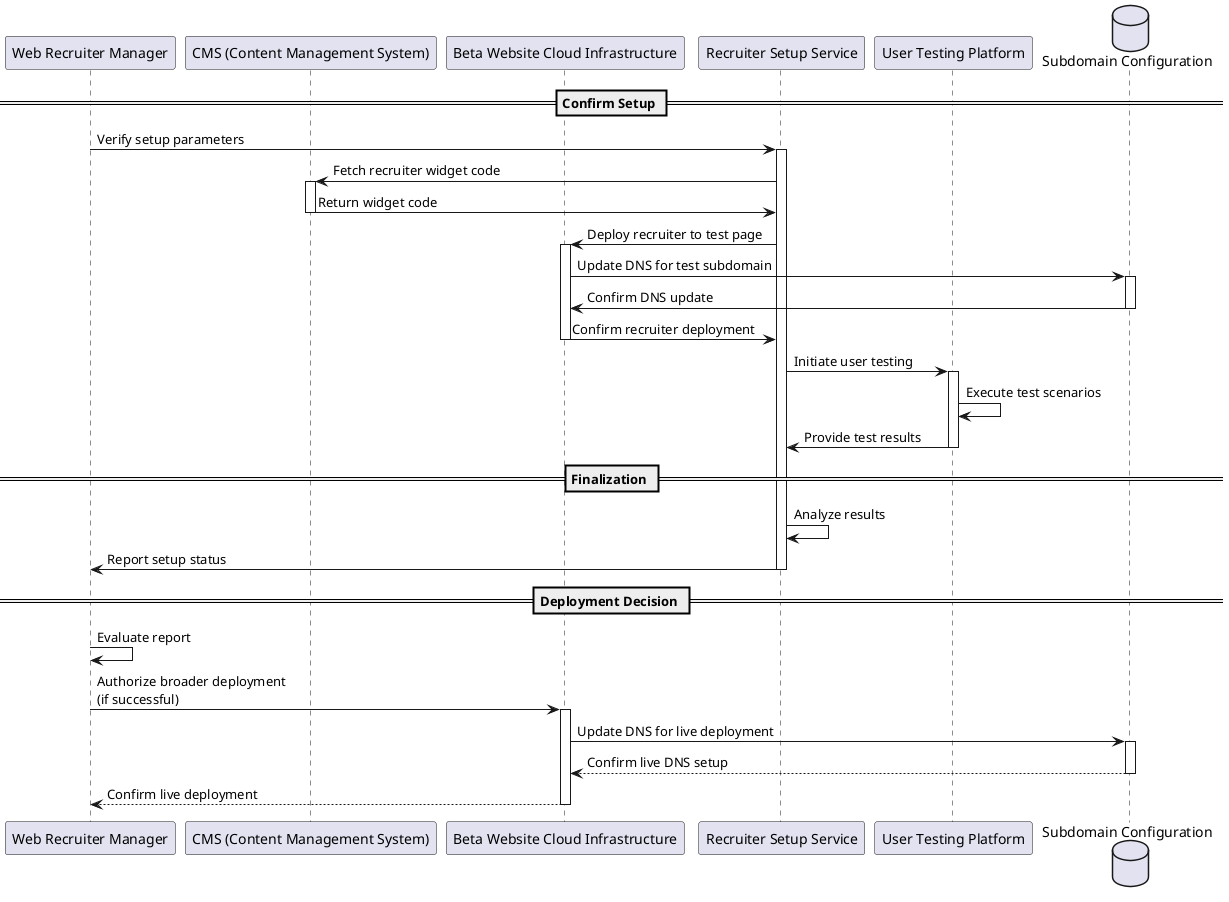 @startuml
participant "Web Recruiter Manager" as manager
participant "CMS (Content Management System)" as cms
participant "Beta Website Cloud Infrastructure" as cloud
participant "Recruiter Setup Service" as recruiter_service
participant "User Testing Platform" as user_test
database "Subdomain Configuration" as subdomain

== Confirm Setup ==
manager -> recruiter_service : Verify setup parameters
activate recruiter_service

recruiter_service -> cms : Fetch recruiter widget code
activate cms
cms -> recruiter_service : Return widget code
deactivate cms

recruiter_service -> cloud : Deploy recruiter to test page
activate cloud
cloud -> subdomain : Update DNS for test subdomain
activate subdomain
subdomain -> cloud : Confirm DNS update
deactivate subdomain
cloud -> recruiter_service : Confirm recruiter deployment
deactivate cloud

recruiter_service -> user_test : Initiate user testing
activate user_test
user_test -> user_test : Execute test scenarios
user_test -> recruiter_service : Provide test results
deactivate user_test

== Finalization ==
recruiter_service -> recruiter_service : Analyze results
recruiter_service -> manager : Report setup status
deactivate recruiter_service

== Deployment Decision ==
manager -> manager : Evaluate report
manager -> cloud : Authorize broader deployment \n(if successful)
activate cloud
cloud -> subdomain: Update DNS for live deployment
activate subdomain
subdomain --> cloud : Confirm live DNS setup
deactivate subdomain
cloud --> manager : Confirm live deployment
deactivate cloud
@enduml